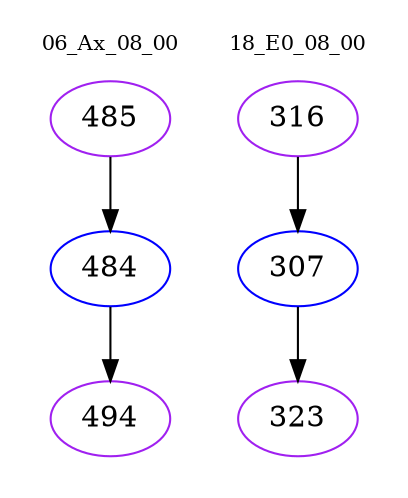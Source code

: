 digraph{
subgraph cluster_0 {
color = white
label = "06_Ax_08_00";
fontsize=10;
T0_485 [label="485", color="purple"]
T0_485 -> T0_484 [color="black"]
T0_484 [label="484", color="blue"]
T0_484 -> T0_494 [color="black"]
T0_494 [label="494", color="purple"]
}
subgraph cluster_1 {
color = white
label = "18_E0_08_00";
fontsize=10;
T1_316 [label="316", color="purple"]
T1_316 -> T1_307 [color="black"]
T1_307 [label="307", color="blue"]
T1_307 -> T1_323 [color="black"]
T1_323 [label="323", color="purple"]
}
}
